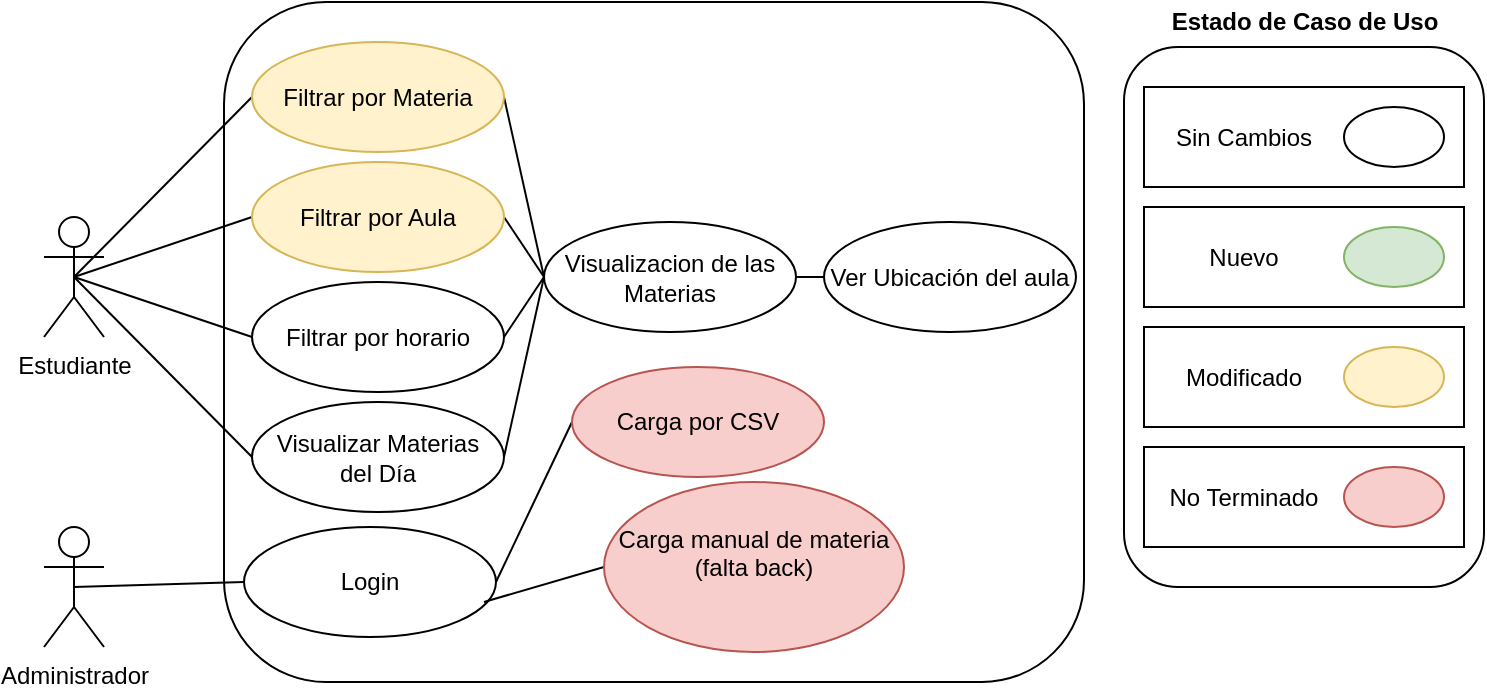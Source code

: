 <mxfile version="13.1.2" type="google"><diagram id="deTuqFJesfB2--VkdN5a" name="Page-1"><mxGraphModel dx="801" dy="435" grid="1" gridSize="10" guides="1" tooltips="1" connect="1" arrows="1" fold="1" page="1" pageScale="1" pageWidth="827" pageHeight="1169" math="0" shadow="0"><root><mxCell id="0"/><mxCell id="1" parent="0"/><mxCell id="fdBN5mYXIiB31gB6Lvlf-3" value="" style="rounded=1;whiteSpace=wrap;html=1;" parent="1" vertex="1"><mxGeometry x="180" y="100" width="430" height="340" as="geometry"/></mxCell><mxCell id="fdBN5mYXIiB31gB6Lvlf-12" style="edgeStyle=none;rounded=0;orthogonalLoop=1;jettySize=auto;html=1;exitX=0.5;exitY=0.5;exitDx=0;exitDy=0;exitPerimeter=0;entryX=0;entryY=0.5;entryDx=0;entryDy=0;endArrow=none;endFill=0;" parent="1" source="fdBN5mYXIiB31gB6Lvlf-1" target="fdBN5mYXIiB31gB6Lvlf-7" edge="1"><mxGeometry relative="1" as="geometry"/></mxCell><mxCell id="fdBN5mYXIiB31gB6Lvlf-13" style="edgeStyle=none;rounded=0;orthogonalLoop=1;jettySize=auto;html=1;exitX=0.5;exitY=0.5;exitDx=0;exitDy=0;exitPerimeter=0;entryX=0;entryY=0.5;entryDx=0;entryDy=0;endArrow=none;endFill=0;" parent="1" source="fdBN5mYXIiB31gB6Lvlf-1" target="fdBN5mYXIiB31gB6Lvlf-6" edge="1"><mxGeometry relative="1" as="geometry"/></mxCell><mxCell id="fdBN5mYXIiB31gB6Lvlf-14" style="edgeStyle=none;rounded=0;orthogonalLoop=1;jettySize=auto;html=1;exitX=0.5;exitY=0.5;exitDx=0;exitDy=0;exitPerimeter=0;entryX=0;entryY=0.5;entryDx=0;entryDy=0;endArrow=none;endFill=0;" parent="1" source="fdBN5mYXIiB31gB6Lvlf-1" target="fdBN5mYXIiB31gB6Lvlf-5" edge="1"><mxGeometry relative="1" as="geometry"/></mxCell><mxCell id="YD1kJuUZHtdi_4qULJvW-8" style="edgeStyle=none;rounded=0;orthogonalLoop=1;jettySize=auto;html=1;exitX=0.5;exitY=0.5;exitDx=0;exitDy=0;exitPerimeter=0;entryX=0;entryY=0.5;entryDx=0;entryDy=0;endArrow=none;endFill=0;" parent="1" source="fdBN5mYXIiB31gB6Lvlf-1" target="YD1kJuUZHtdi_4qULJvW-6" edge="1"><mxGeometry relative="1" as="geometry"/></mxCell><mxCell id="fdBN5mYXIiB31gB6Lvlf-1" value="Estudiante" style="shape=umlActor;verticalLabelPosition=bottom;labelBackgroundColor=#ffffff;verticalAlign=top;html=1;outlineConnect=0;" parent="1" vertex="1"><mxGeometry x="90" y="207.5" width="30" height="60" as="geometry"/></mxCell><mxCell id="r9mNYOCg_0NgdwvSHFdj-2" style="rounded=0;orthogonalLoop=1;jettySize=auto;html=1;exitX=1;exitY=0.5;exitDx=0;exitDy=0;entryX=0;entryY=0.5;entryDx=0;entryDy=0;endArrow=none;endFill=0;" parent="1" source="fdBN5mYXIiB31gB6Lvlf-5" target="r9mNYOCg_0NgdwvSHFdj-1" edge="1"><mxGeometry relative="1" as="geometry"/></mxCell><mxCell id="fdBN5mYXIiB31gB6Lvlf-5" value="Filtrar por Materia" style="ellipse;whiteSpace=wrap;html=1;fillColor=#fff2cc;strokeColor=#d6b656;" parent="1" vertex="1"><mxGeometry x="194" y="120" width="126" height="55" as="geometry"/></mxCell><mxCell id="r9mNYOCg_0NgdwvSHFdj-3" style="edgeStyle=none;rounded=0;orthogonalLoop=1;jettySize=auto;html=1;exitX=1;exitY=0.5;exitDx=0;exitDy=0;entryX=0;entryY=0.5;entryDx=0;entryDy=0;endArrow=none;endFill=0;" parent="1" source="fdBN5mYXIiB31gB6Lvlf-6" target="r9mNYOCg_0NgdwvSHFdj-1" edge="1"><mxGeometry relative="1" as="geometry"/></mxCell><mxCell id="fdBN5mYXIiB31gB6Lvlf-6" value="Filtrar por Aula" style="ellipse;whiteSpace=wrap;html=1;fillColor=#fff2cc;strokeColor=#d6b656;" parent="1" vertex="1"><mxGeometry x="194" y="180" width="126" height="55" as="geometry"/></mxCell><mxCell id="r9mNYOCg_0NgdwvSHFdj-4" style="edgeStyle=none;rounded=0;orthogonalLoop=1;jettySize=auto;html=1;exitX=1;exitY=0.5;exitDx=0;exitDy=0;endArrow=none;endFill=0;entryX=0;entryY=0.5;entryDx=0;entryDy=0;" parent="1" source="fdBN5mYXIiB31gB6Lvlf-7" target="r9mNYOCg_0NgdwvSHFdj-1" edge="1"><mxGeometry relative="1" as="geometry"><mxPoint x="480" y="220" as="targetPoint"/></mxGeometry></mxCell><mxCell id="fdBN5mYXIiB31gB6Lvlf-7" value="Filtrar por horario" style="ellipse;whiteSpace=wrap;html=1;" parent="1" vertex="1"><mxGeometry x="194" y="240" width="126" height="55" as="geometry"/></mxCell><mxCell id="YD1kJuUZHtdi_4qULJvW-10" style="edgeStyle=none;rounded=0;orthogonalLoop=1;jettySize=auto;html=1;exitX=1;exitY=0.5;exitDx=0;exitDy=0;entryX=0;entryY=0.5;entryDx=0;entryDy=0;endArrow=none;endFill=0;" parent="1" source="r9mNYOCg_0NgdwvSHFdj-1" target="YD1kJuUZHtdi_4qULJvW-7" edge="1"><mxGeometry relative="1" as="geometry"/></mxCell><mxCell id="r9mNYOCg_0NgdwvSHFdj-1" value="Visualizacion de las Materias" style="ellipse;whiteSpace=wrap;html=1;" parent="1" vertex="1"><mxGeometry x="340" y="210" width="126" height="55" as="geometry"/></mxCell><mxCell id="YD1kJuUZHtdi_4qULJvW-3" style="rounded=0;orthogonalLoop=1;jettySize=auto;html=1;exitX=0.5;exitY=0.5;exitDx=0;exitDy=0;exitPerimeter=0;entryX=0;entryY=0.5;entryDx=0;entryDy=0;endArrow=none;endFill=0;" parent="1" source="YD1kJuUZHtdi_4qULJvW-1" target="YD1kJuUZHtdi_4qULJvW-2" edge="1"><mxGeometry relative="1" as="geometry"/></mxCell><mxCell id="YD1kJuUZHtdi_4qULJvW-1" value="Administrador" style="shape=umlActor;verticalLabelPosition=bottom;labelBackgroundColor=#ffffff;verticalAlign=top;html=1;outlineConnect=0;" parent="1" vertex="1"><mxGeometry x="90" y="362.5" width="30" height="60" as="geometry"/></mxCell><mxCell id="lHiQJaj_SReXZFBcupX1-2" style="rounded=0;orthogonalLoop=1;jettySize=auto;html=1;exitX=1;exitY=0.5;exitDx=0;exitDy=0;entryX=0;entryY=0.5;entryDx=0;entryDy=0;endArrow=none;endFill=0;" parent="1" source="YD1kJuUZHtdi_4qULJvW-2" target="lHiQJaj_SReXZFBcupX1-1" edge="1"><mxGeometry relative="1" as="geometry"/></mxCell><mxCell id="YD1kJuUZHtdi_4qULJvW-2" value="Login" style="ellipse;whiteSpace=wrap;html=1;" parent="1" vertex="1"><mxGeometry x="190" y="362.5" width="126" height="55" as="geometry"/></mxCell><mxCell id="YD1kJuUZHtdi_4qULJvW-9" style="edgeStyle=none;rounded=0;orthogonalLoop=1;jettySize=auto;html=1;exitX=1;exitY=0.5;exitDx=0;exitDy=0;entryX=0;entryY=0.5;entryDx=0;entryDy=0;endArrow=none;endFill=0;" parent="1" source="YD1kJuUZHtdi_4qULJvW-6" target="r9mNYOCg_0NgdwvSHFdj-1" edge="1"><mxGeometry relative="1" as="geometry"/></mxCell><mxCell id="YD1kJuUZHtdi_4qULJvW-6" value="Visualizar Materias &lt;br&gt;del Día" style="ellipse;whiteSpace=wrap;html=1;" parent="1" vertex="1"><mxGeometry x="194" y="300" width="126" height="55" as="geometry"/></mxCell><mxCell id="YD1kJuUZHtdi_4qULJvW-7" value="Ver Ubicación del aula" style="ellipse;whiteSpace=wrap;html=1;" parent="1" vertex="1"><mxGeometry x="480" y="210" width="126" height="55" as="geometry"/></mxCell><mxCell id="YD1kJuUZHtdi_4qULJvW-11" value="" style="rounded=1;whiteSpace=wrap;html=1;" parent="1" vertex="1"><mxGeometry x="630" y="122.5" width="180" height="270" as="geometry"/></mxCell><mxCell id="YD1kJuUZHtdi_4qULJvW-12" value="" style="rounded=0;whiteSpace=wrap;html=1;" parent="1" vertex="1"><mxGeometry x="640" y="142.5" width="160" height="50" as="geometry"/></mxCell><mxCell id="YD1kJuUZHtdi_4qULJvW-14" value="Sin Cambios" style="text;html=1;strokeColor=none;fillColor=none;align=center;verticalAlign=middle;whiteSpace=wrap;rounded=0;" parent="1" vertex="1"><mxGeometry x="650" y="157.5" width="80" height="20" as="geometry"/></mxCell><mxCell id="YD1kJuUZHtdi_4qULJvW-15" value="" style="ellipse;whiteSpace=wrap;html=1;" parent="1" vertex="1"><mxGeometry x="740" y="152.5" width="50" height="30" as="geometry"/></mxCell><mxCell id="YD1kJuUZHtdi_4qULJvW-16" value="" style="rounded=0;whiteSpace=wrap;html=1;" parent="1" vertex="1"><mxGeometry x="640" y="202.5" width="160" height="50" as="geometry"/></mxCell><mxCell id="YD1kJuUZHtdi_4qULJvW-17" value="Nuevo" style="text;html=1;strokeColor=none;fillColor=none;align=center;verticalAlign=middle;whiteSpace=wrap;rounded=0;" parent="1" vertex="1"><mxGeometry x="650" y="217.5" width="80" height="20" as="geometry"/></mxCell><mxCell id="YD1kJuUZHtdi_4qULJvW-18" value="" style="ellipse;whiteSpace=wrap;html=1;fillColor=#d5e8d4;strokeColor=#82b366;" parent="1" vertex="1"><mxGeometry x="740" y="212.5" width="50" height="30" as="geometry"/></mxCell><mxCell id="YD1kJuUZHtdi_4qULJvW-19" value="" style="rounded=0;whiteSpace=wrap;html=1;" parent="1" vertex="1"><mxGeometry x="640" y="262.5" width="160" height="50" as="geometry"/></mxCell><mxCell id="YD1kJuUZHtdi_4qULJvW-20" value="Modificado" style="text;html=1;strokeColor=none;fillColor=none;align=center;verticalAlign=middle;whiteSpace=wrap;rounded=0;" parent="1" vertex="1"><mxGeometry x="650" y="277.5" width="80" height="20" as="geometry"/></mxCell><mxCell id="YD1kJuUZHtdi_4qULJvW-21" value="" style="ellipse;whiteSpace=wrap;html=1;fillColor=#fff2cc;strokeColor=#d6b656;" parent="1" vertex="1"><mxGeometry x="740" y="272.5" width="50" height="30" as="geometry"/></mxCell><mxCell id="YD1kJuUZHtdi_4qULJvW-22" value="" style="rounded=0;whiteSpace=wrap;html=1;" parent="1" vertex="1"><mxGeometry x="640" y="322.5" width="160" height="50" as="geometry"/></mxCell><mxCell id="YD1kJuUZHtdi_4qULJvW-23" value="No Terminado" style="text;html=1;strokeColor=none;fillColor=none;align=center;verticalAlign=middle;whiteSpace=wrap;rounded=0;" parent="1" vertex="1"><mxGeometry x="650" y="337.5" width="80" height="20" as="geometry"/></mxCell><mxCell id="YD1kJuUZHtdi_4qULJvW-24" value="" style="ellipse;whiteSpace=wrap;html=1;fillColor=#f8cecc;strokeColor=#b85450;" parent="1" vertex="1"><mxGeometry x="740" y="332.5" width="50" height="30" as="geometry"/></mxCell><mxCell id="YD1kJuUZHtdi_4qULJvW-26" value="Estado de Caso de Uso" style="text;html=1;strokeColor=none;fillColor=none;align=center;verticalAlign=middle;whiteSpace=wrap;rounded=0;fontStyle=1" parent="1" vertex="1"><mxGeometry x="647.5" y="100" width="145" height="20" as="geometry"/></mxCell><mxCell id="lHiQJaj_SReXZFBcupX1-1" value="Carga por CSV" style="ellipse;whiteSpace=wrap;html=1;fillColor=#f8cecc;strokeColor=#b85450;" parent="1" vertex="1"><mxGeometry x="354" y="282.5" width="126" height="55" as="geometry"/></mxCell><mxCell id="qQyXQpo-6DT9ZQ3oW342-1" style="rounded=0;orthogonalLoop=1;jettySize=auto;html=1;entryX=0;entryY=0.5;entryDx=0;entryDy=0;endArrow=none;endFill=0;" edge="1" parent="1" target="qQyXQpo-6DT9ZQ3oW342-2"><mxGeometry relative="1" as="geometry"><mxPoint x="310" y="400" as="sourcePoint"/></mxGeometry></mxCell><mxCell id="qQyXQpo-6DT9ZQ3oW342-2" value="&lt;div&gt;Carga manual de materia&lt;/div&gt;&lt;div&gt;(falta back)&lt;br&gt;&lt;/div&gt;&lt;div&gt;&lt;br&gt;&lt;/div&gt;" style="ellipse;whiteSpace=wrap;html=1;fillColor=#f8cecc;strokeColor=#b85450;" vertex="1" parent="1"><mxGeometry x="370" y="340" width="150" height="85" as="geometry"/></mxCell></root></mxGraphModel></diagram></mxfile>
